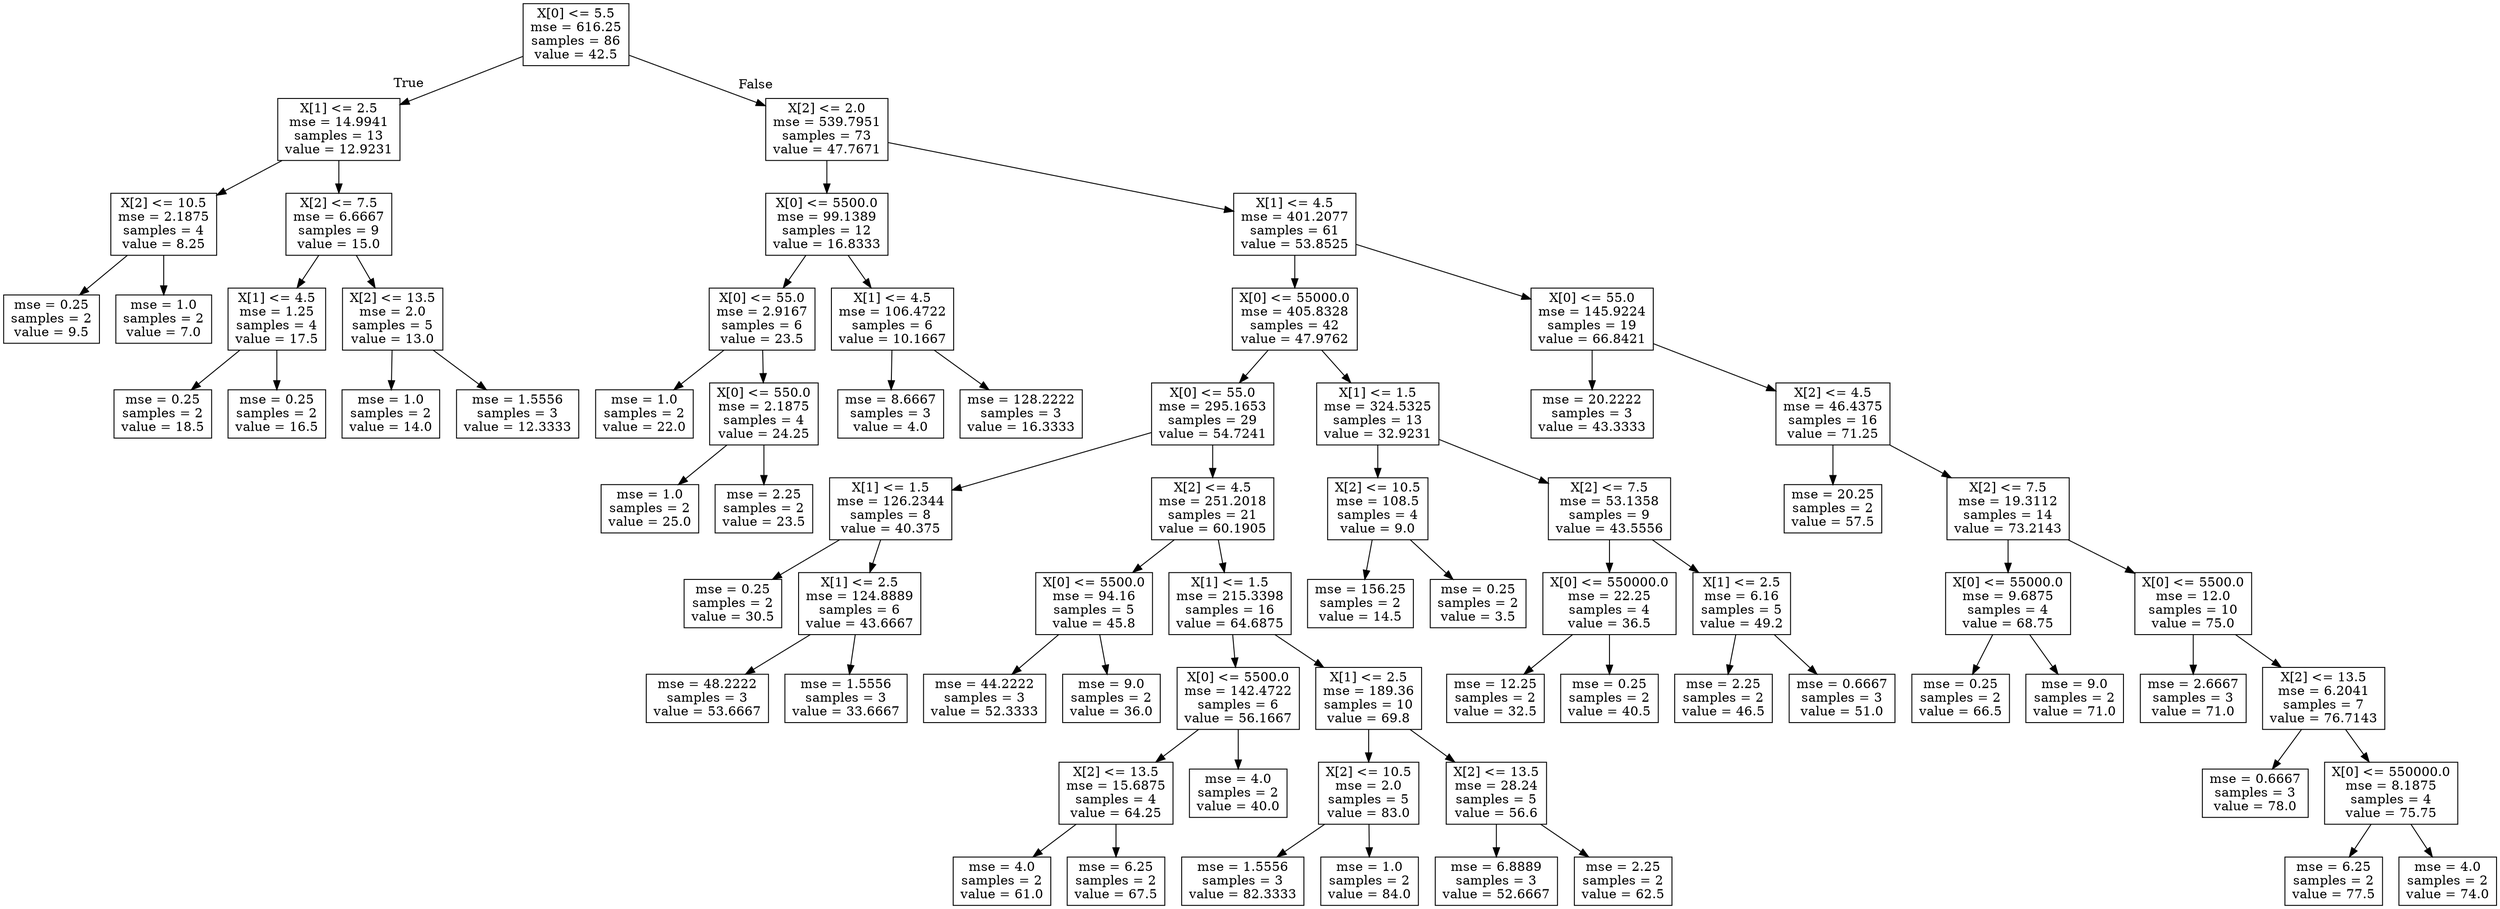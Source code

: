 digraph Tree {
node [shape=box] ;
0 [label="X[0] <= 5.5\nmse = 616.25\nsamples = 86\nvalue = 42.5"] ;
1 [label="X[1] <= 2.5\nmse = 14.9941\nsamples = 13\nvalue = 12.9231"] ;
0 -> 1 [labeldistance=2.5, labelangle=45, headlabel="True"] ;
2 [label="X[2] <= 10.5\nmse = 2.1875\nsamples = 4\nvalue = 8.25"] ;
1 -> 2 ;
3 [label="mse = 0.25\nsamples = 2\nvalue = 9.5"] ;
2 -> 3 ;
4 [label="mse = 1.0\nsamples = 2\nvalue = 7.0"] ;
2 -> 4 ;
5 [label="X[2] <= 7.5\nmse = 6.6667\nsamples = 9\nvalue = 15.0"] ;
1 -> 5 ;
6 [label="X[1] <= 4.5\nmse = 1.25\nsamples = 4\nvalue = 17.5"] ;
5 -> 6 ;
7 [label="mse = 0.25\nsamples = 2\nvalue = 18.5"] ;
6 -> 7 ;
8 [label="mse = 0.25\nsamples = 2\nvalue = 16.5"] ;
6 -> 8 ;
9 [label="X[2] <= 13.5\nmse = 2.0\nsamples = 5\nvalue = 13.0"] ;
5 -> 9 ;
10 [label="mse = 1.0\nsamples = 2\nvalue = 14.0"] ;
9 -> 10 ;
11 [label="mse = 1.5556\nsamples = 3\nvalue = 12.3333"] ;
9 -> 11 ;
12 [label="X[2] <= 2.0\nmse = 539.7951\nsamples = 73\nvalue = 47.7671"] ;
0 -> 12 [labeldistance=2.5, labelangle=-45, headlabel="False"] ;
13 [label="X[0] <= 5500.0\nmse = 99.1389\nsamples = 12\nvalue = 16.8333"] ;
12 -> 13 ;
14 [label="X[0] <= 55.0\nmse = 2.9167\nsamples = 6\nvalue = 23.5"] ;
13 -> 14 ;
15 [label="mse = 1.0\nsamples = 2\nvalue = 22.0"] ;
14 -> 15 ;
16 [label="X[0] <= 550.0\nmse = 2.1875\nsamples = 4\nvalue = 24.25"] ;
14 -> 16 ;
17 [label="mse = 1.0\nsamples = 2\nvalue = 25.0"] ;
16 -> 17 ;
18 [label="mse = 2.25\nsamples = 2\nvalue = 23.5"] ;
16 -> 18 ;
19 [label="X[1] <= 4.5\nmse = 106.4722\nsamples = 6\nvalue = 10.1667"] ;
13 -> 19 ;
20 [label="mse = 8.6667\nsamples = 3\nvalue = 4.0"] ;
19 -> 20 ;
21 [label="mse = 128.2222\nsamples = 3\nvalue = 16.3333"] ;
19 -> 21 ;
22 [label="X[1] <= 4.5\nmse = 401.2077\nsamples = 61\nvalue = 53.8525"] ;
12 -> 22 ;
23 [label="X[0] <= 55000.0\nmse = 405.8328\nsamples = 42\nvalue = 47.9762"] ;
22 -> 23 ;
24 [label="X[0] <= 55.0\nmse = 295.1653\nsamples = 29\nvalue = 54.7241"] ;
23 -> 24 ;
25 [label="X[1] <= 1.5\nmse = 126.2344\nsamples = 8\nvalue = 40.375"] ;
24 -> 25 ;
26 [label="mse = 0.25\nsamples = 2\nvalue = 30.5"] ;
25 -> 26 ;
27 [label="X[1] <= 2.5\nmse = 124.8889\nsamples = 6\nvalue = 43.6667"] ;
25 -> 27 ;
28 [label="mse = 48.2222\nsamples = 3\nvalue = 53.6667"] ;
27 -> 28 ;
29 [label="mse = 1.5556\nsamples = 3\nvalue = 33.6667"] ;
27 -> 29 ;
30 [label="X[2] <= 4.5\nmse = 251.2018\nsamples = 21\nvalue = 60.1905"] ;
24 -> 30 ;
31 [label="X[0] <= 5500.0\nmse = 94.16\nsamples = 5\nvalue = 45.8"] ;
30 -> 31 ;
32 [label="mse = 44.2222\nsamples = 3\nvalue = 52.3333"] ;
31 -> 32 ;
33 [label="mse = 9.0\nsamples = 2\nvalue = 36.0"] ;
31 -> 33 ;
34 [label="X[1] <= 1.5\nmse = 215.3398\nsamples = 16\nvalue = 64.6875"] ;
30 -> 34 ;
35 [label="X[0] <= 5500.0\nmse = 142.4722\nsamples = 6\nvalue = 56.1667"] ;
34 -> 35 ;
36 [label="X[2] <= 13.5\nmse = 15.6875\nsamples = 4\nvalue = 64.25"] ;
35 -> 36 ;
37 [label="mse = 4.0\nsamples = 2\nvalue = 61.0"] ;
36 -> 37 ;
38 [label="mse = 6.25\nsamples = 2\nvalue = 67.5"] ;
36 -> 38 ;
39 [label="mse = 4.0\nsamples = 2\nvalue = 40.0"] ;
35 -> 39 ;
40 [label="X[1] <= 2.5\nmse = 189.36\nsamples = 10\nvalue = 69.8"] ;
34 -> 40 ;
41 [label="X[2] <= 10.5\nmse = 2.0\nsamples = 5\nvalue = 83.0"] ;
40 -> 41 ;
42 [label="mse = 1.5556\nsamples = 3\nvalue = 82.3333"] ;
41 -> 42 ;
43 [label="mse = 1.0\nsamples = 2\nvalue = 84.0"] ;
41 -> 43 ;
44 [label="X[2] <= 13.5\nmse = 28.24\nsamples = 5\nvalue = 56.6"] ;
40 -> 44 ;
45 [label="mse = 6.8889\nsamples = 3\nvalue = 52.6667"] ;
44 -> 45 ;
46 [label="mse = 2.25\nsamples = 2\nvalue = 62.5"] ;
44 -> 46 ;
47 [label="X[1] <= 1.5\nmse = 324.5325\nsamples = 13\nvalue = 32.9231"] ;
23 -> 47 ;
48 [label="X[2] <= 10.5\nmse = 108.5\nsamples = 4\nvalue = 9.0"] ;
47 -> 48 ;
49 [label="mse = 156.25\nsamples = 2\nvalue = 14.5"] ;
48 -> 49 ;
50 [label="mse = 0.25\nsamples = 2\nvalue = 3.5"] ;
48 -> 50 ;
51 [label="X[2] <= 7.5\nmse = 53.1358\nsamples = 9\nvalue = 43.5556"] ;
47 -> 51 ;
52 [label="X[0] <= 550000.0\nmse = 22.25\nsamples = 4\nvalue = 36.5"] ;
51 -> 52 ;
53 [label="mse = 12.25\nsamples = 2\nvalue = 32.5"] ;
52 -> 53 ;
54 [label="mse = 0.25\nsamples = 2\nvalue = 40.5"] ;
52 -> 54 ;
55 [label="X[1] <= 2.5\nmse = 6.16\nsamples = 5\nvalue = 49.2"] ;
51 -> 55 ;
56 [label="mse = 2.25\nsamples = 2\nvalue = 46.5"] ;
55 -> 56 ;
57 [label="mse = 0.6667\nsamples = 3\nvalue = 51.0"] ;
55 -> 57 ;
58 [label="X[0] <= 55.0\nmse = 145.9224\nsamples = 19\nvalue = 66.8421"] ;
22 -> 58 ;
59 [label="mse = 20.2222\nsamples = 3\nvalue = 43.3333"] ;
58 -> 59 ;
60 [label="X[2] <= 4.5\nmse = 46.4375\nsamples = 16\nvalue = 71.25"] ;
58 -> 60 ;
61 [label="mse = 20.25\nsamples = 2\nvalue = 57.5"] ;
60 -> 61 ;
62 [label="X[2] <= 7.5\nmse = 19.3112\nsamples = 14\nvalue = 73.2143"] ;
60 -> 62 ;
63 [label="X[0] <= 55000.0\nmse = 9.6875\nsamples = 4\nvalue = 68.75"] ;
62 -> 63 ;
64 [label="mse = 0.25\nsamples = 2\nvalue = 66.5"] ;
63 -> 64 ;
65 [label="mse = 9.0\nsamples = 2\nvalue = 71.0"] ;
63 -> 65 ;
66 [label="X[0] <= 5500.0\nmse = 12.0\nsamples = 10\nvalue = 75.0"] ;
62 -> 66 ;
67 [label="mse = 2.6667\nsamples = 3\nvalue = 71.0"] ;
66 -> 67 ;
68 [label="X[2] <= 13.5\nmse = 6.2041\nsamples = 7\nvalue = 76.7143"] ;
66 -> 68 ;
69 [label="mse = 0.6667\nsamples = 3\nvalue = 78.0"] ;
68 -> 69 ;
70 [label="X[0] <= 550000.0\nmse = 8.1875\nsamples = 4\nvalue = 75.75"] ;
68 -> 70 ;
71 [label="mse = 6.25\nsamples = 2\nvalue = 77.5"] ;
70 -> 71 ;
72 [label="mse = 4.0\nsamples = 2\nvalue = 74.0"] ;
70 -> 72 ;
}